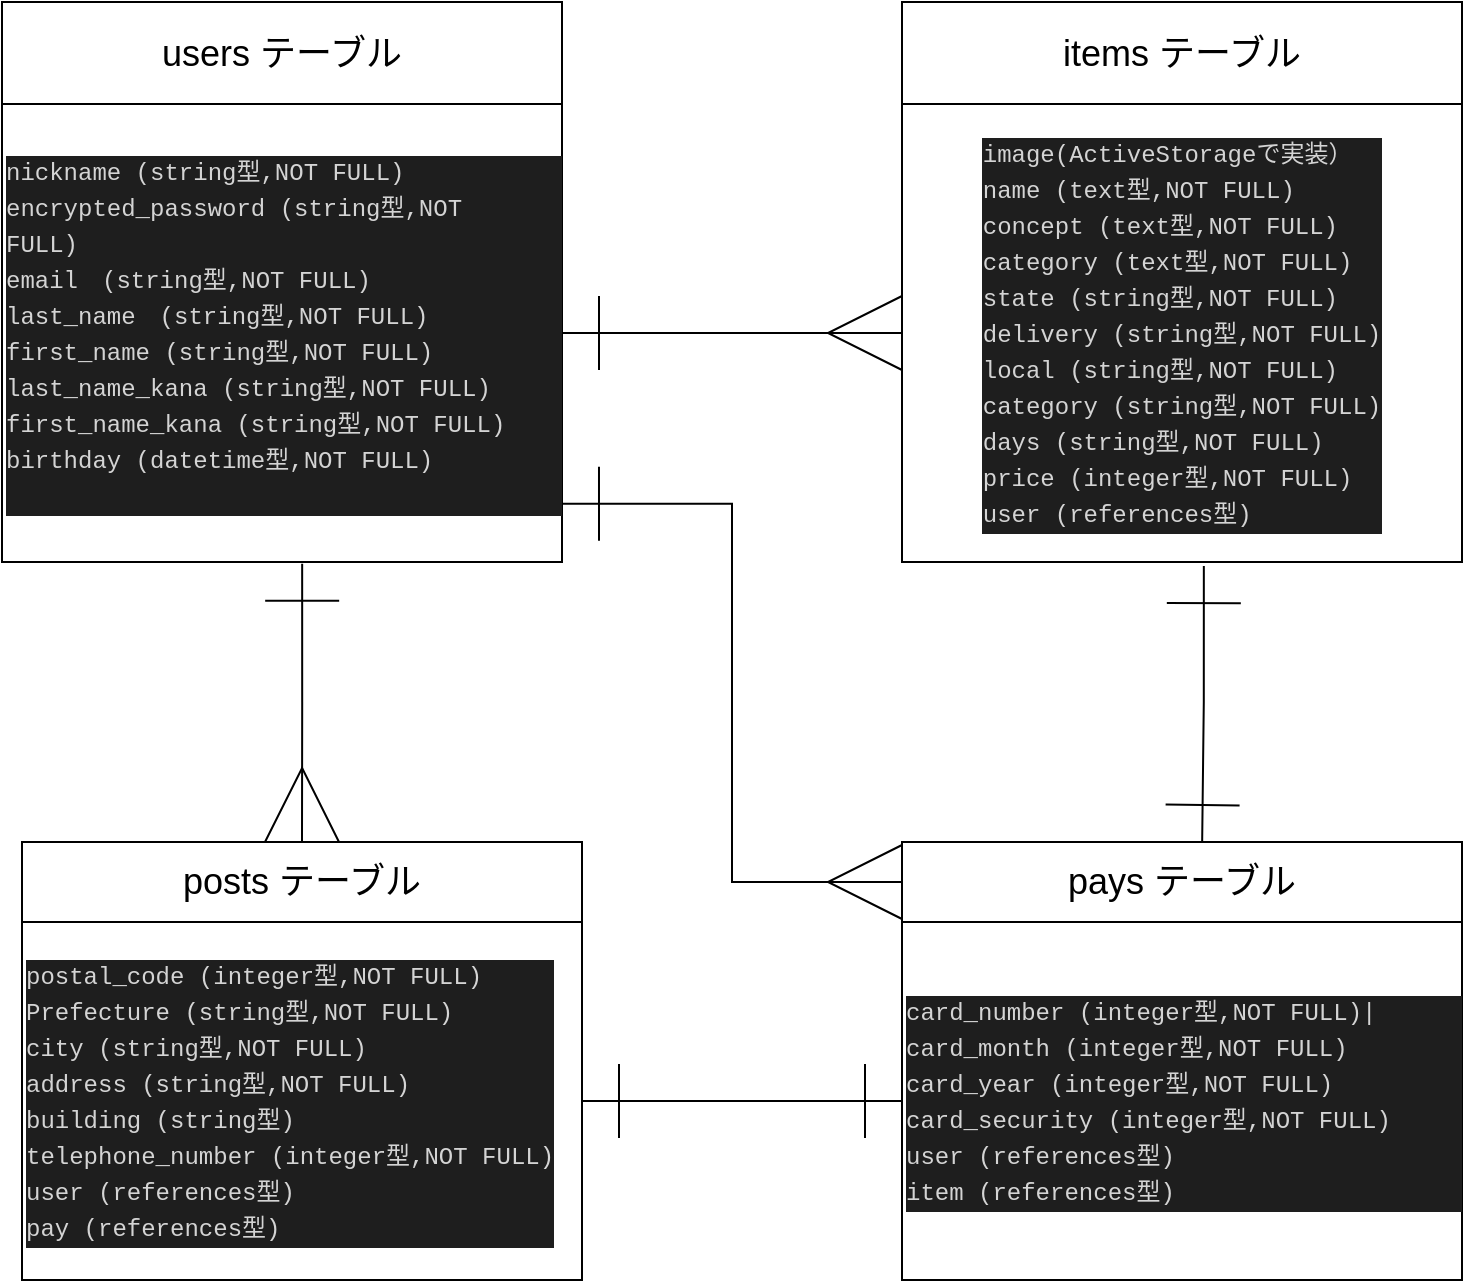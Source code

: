 <mxfile>
    <diagram id="t4SB8xGfmvNPdDlzMrRe" name="ページ1">
        <mxGraphModel dx="780" dy="520" grid="1" gridSize="10" guides="1" tooltips="1" connect="1" arrows="1" fold="1" page="1" pageScale="1" pageWidth="827" pageHeight="1169" math="0" shadow="0">
            <root>
                <mxCell id="0"/>
                <mxCell id="1" parent="0"/>
                <mxCell id="18" value="" style="shape=table;startSize=0;container=1;collapsible=0;childLayout=tableLayout;" vertex="1" parent="1">
                    <mxGeometry x="70" y="60" width="280" height="280" as="geometry"/>
                </mxCell>
                <mxCell id="19" value="" style="shape=partialRectangle;collapsible=0;dropTarget=0;pointerEvents=0;fillColor=none;top=0;left=0;bottom=0;right=0;points=[[0,0.5],[1,0.5]];portConstraint=eastwest;" vertex="1" parent="18">
                    <mxGeometry width="280" height="51" as="geometry"/>
                </mxCell>
                <mxCell id="20" value="&lt;font style=&quot;font-size: 18px&quot;&gt;users テーブル&lt;/font&gt;" style="shape=partialRectangle;html=1;whiteSpace=wrap;connectable=0;overflow=hidden;fillColor=none;top=0;left=0;bottom=0;right=0;" vertex="1" parent="19">
                    <mxGeometry width="280" height="51" as="geometry"/>
                </mxCell>
                <mxCell id="21" value="" style="shape=partialRectangle;collapsible=0;dropTarget=0;pointerEvents=0;fillColor=none;top=0;left=0;bottom=0;right=0;points=[[0,0.5],[1,0.5]];portConstraint=eastwest;" vertex="1" parent="18">
                    <mxGeometry y="51" width="280" height="229" as="geometry"/>
                </mxCell>
                <mxCell id="22" value="&lt;div style=&quot;color: rgb(212 , 212 , 212) ; background-color: rgb(30 , 30 , 30) ; font-family: &amp;#34;menlo&amp;#34; , &amp;#34;monaco&amp;#34; , &amp;#34;courier new&amp;#34; , monospace ; line-height: 18px&quot;&gt;&lt;div&gt;nickname (string型,NOT FULL)&lt;/div&gt;&lt;div&gt;encrypted_password (string型,NOT FULL)&amp;nbsp;&lt;/div&gt;&lt;div&gt;email　(string型,NOT FULL)&amp;nbsp;&lt;/div&gt;&lt;div&gt;last_name　(string型,NOT FULL)&lt;/div&gt;&lt;div&gt;first_name (string型,NOT FULL)&lt;/div&gt;&lt;div&gt;last_name_kana (string型,NOT FULL)&lt;/div&gt;&lt;div&gt;first_name_kana (string型,NOT FULL)&lt;/div&gt;&lt;div&gt;birthday (&lt;span style=&quot;font-family: &amp;#34;menlo&amp;#34; , &amp;#34;monaco&amp;#34; , &amp;#34;courier new&amp;#34; , monospace&quot;&gt;datetime&lt;/span&gt;型,NOT FULL)&lt;br&gt;&lt;/div&gt;&lt;br&gt;&lt;/div&gt;" style="shape=partialRectangle;html=1;whiteSpace=wrap;connectable=0;overflow=hidden;fillColor=none;top=0;left=0;bottom=0;right=0;align=left;" vertex="1" parent="21">
                    <mxGeometry width="280" height="229" as="geometry"/>
                </mxCell>
                <mxCell id="23" value="" style="shape=table;startSize=0;container=1;collapsible=0;childLayout=tableLayout;align=left;" vertex="1" parent="1">
                    <mxGeometry x="520" y="60" width="280" height="280" as="geometry"/>
                </mxCell>
                <mxCell id="24" value="" style="shape=partialRectangle;collapsible=0;dropTarget=0;pointerEvents=0;fillColor=none;top=0;left=0;bottom=0;right=0;points=[[0,0.5],[1,0.5]];portConstraint=eastwest;" vertex="1" parent="23">
                    <mxGeometry width="280" height="51" as="geometry"/>
                </mxCell>
                <mxCell id="25" value="&lt;font style=&quot;font-size: 18px&quot;&gt;items テーブル&lt;/font&gt;" style="shape=partialRectangle;html=1;whiteSpace=wrap;connectable=0;overflow=hidden;fillColor=none;top=0;left=0;bottom=0;right=0;" vertex="1" parent="24">
                    <mxGeometry width="280" height="51" as="geometry"/>
                </mxCell>
                <mxCell id="26" value="" style="shape=partialRectangle;collapsible=0;dropTarget=0;pointerEvents=0;fillColor=none;top=0;left=0;bottom=0;right=0;points=[[0,0.5],[1,0.5]];portConstraint=eastwest;" vertex="1" parent="23">
                    <mxGeometry y="51" width="280" height="229" as="geometry"/>
                </mxCell>
                <mxCell id="27" value="&lt;div style=&quot;color: rgb(212 , 212 , 212) ; background-color: rgb(30 , 30 , 30) ; font-family: &amp;#34;menlo&amp;#34; , &amp;#34;monaco&amp;#34; , &amp;#34;courier new&amp;#34; , monospace ; line-height: 18px&quot;&gt;&lt;div style=&quot;font-family: &amp;#34;menlo&amp;#34; , &amp;#34;monaco&amp;#34; , &amp;#34;courier new&amp;#34; , monospace ; line-height: 18px&quot;&gt;&lt;div style=&quot;font-family: &amp;#34;menlo&amp;#34; , &amp;#34;monaco&amp;#34; , &amp;#34;courier new&amp;#34; , monospace ; line-height: 18px&quot;&gt;&lt;div style=&quot;text-align: left&quot;&gt;image(ActiveStorageで実装）&lt;/div&gt;&lt;div style=&quot;text-align: left&quot;&gt;name (text型,NOT FULL)&lt;/div&gt;&lt;div style=&quot;text-align: left&quot;&gt;concept (text型,NOT FULL)&lt;/div&gt;&lt;div style=&quot;text-align: left&quot;&gt;category (text型,NOT FULL)&lt;/div&gt;&lt;div style=&quot;text-align: left&quot;&gt;state (string型,NOT FULL)&lt;/div&gt;&lt;div style=&quot;text-align: left&quot;&gt;delivery (string型,NOT FULL)&lt;/div&gt;&lt;div style=&quot;text-align: left&quot;&gt;local (string型,NOT FULL)&lt;/div&gt;&lt;div style=&quot;text-align: left&quot;&gt;category (string型,NOT FULL)&lt;/div&gt;&lt;div style=&quot;text-align: left&quot;&gt;days (string型,NOT FULL)&lt;/div&gt;&lt;div style=&quot;text-align: left&quot;&gt;price (integer型,NOT FULL)&lt;/div&gt;&lt;div style=&quot;text-align: left&quot;&gt;user (references型)&lt;br&gt;&lt;/div&gt;&lt;/div&gt;&lt;/div&gt;&lt;/div&gt;" style="shape=partialRectangle;html=1;whiteSpace=wrap;connectable=0;overflow=hidden;fillColor=none;top=0;left=0;bottom=0;right=0;" vertex="1" parent="26">
                    <mxGeometry width="280" height="229" as="geometry"/>
                </mxCell>
                <mxCell id="28" value="" style="shape=table;startSize=0;container=1;collapsible=0;childLayout=tableLayout;" vertex="1" parent="1">
                    <mxGeometry x="520" y="480" width="280" height="219" as="geometry"/>
                </mxCell>
                <mxCell id="29" value="" style="shape=partialRectangle;collapsible=0;dropTarget=0;pointerEvents=0;fillColor=none;top=0;left=0;bottom=0;right=0;points=[[0,0.5],[1,0.5]];portConstraint=eastwest;" vertex="1" parent="28">
                    <mxGeometry width="280" height="40" as="geometry"/>
                </mxCell>
                <mxCell id="30" value="&lt;font style=&quot;font-size: 18px&quot;&gt;pays テーブル&lt;/font&gt;" style="shape=partialRectangle;html=1;whiteSpace=wrap;connectable=0;overflow=hidden;fillColor=none;top=0;left=0;bottom=0;right=0;" vertex="1" parent="29">
                    <mxGeometry width="280" height="40" as="geometry"/>
                </mxCell>
                <mxCell id="31" value="" style="shape=partialRectangle;collapsible=0;dropTarget=0;pointerEvents=0;fillColor=none;top=0;left=0;bottom=0;right=0;points=[[0,0.5],[1,0.5]];portConstraint=eastwest;" vertex="1" parent="28">
                    <mxGeometry y="40" width="280" height="179" as="geometry"/>
                </mxCell>
                <mxCell id="32" value="&lt;div style=&quot;color: rgb(212 , 212 , 212) ; background-color: rgb(30 , 30 , 30) ; font-family: &amp;#34;menlo&amp;#34; , &amp;#34;monaco&amp;#34; , &amp;#34;courier new&amp;#34; , monospace ; line-height: 18px&quot;&gt;&lt;div style=&quot;font-family: &amp;#34;menlo&amp;#34; , &amp;#34;monaco&amp;#34; , &amp;#34;courier new&amp;#34; , monospace ; line-height: 18px&quot;&gt;&lt;div&gt;card_number (integer型,NOT FULL)| card_month (integer型,NOT FULL)&lt;/div&gt;&lt;div&gt;card_year (integer型,NOT FULL)&lt;/div&gt;&lt;div&gt;card_security (integer型,NOT FULL)&lt;/div&gt;&lt;div&gt;user (references型)&lt;/div&gt;&lt;div&gt;item (references型)&lt;/div&gt;&lt;/div&gt;&lt;/div&gt;" style="shape=partialRectangle;html=1;whiteSpace=wrap;connectable=0;overflow=hidden;fillColor=none;top=0;left=0;bottom=0;right=0;align=left;" vertex="1" parent="31">
                    <mxGeometry width="280" height="179" as="geometry"/>
                </mxCell>
                <mxCell id="33" value="" style="shape=table;startSize=0;container=1;collapsible=0;childLayout=tableLayout;" vertex="1" parent="1">
                    <mxGeometry x="80" y="480" width="280" height="219" as="geometry"/>
                </mxCell>
                <mxCell id="34" value="" style="shape=partialRectangle;collapsible=0;dropTarget=0;pointerEvents=0;fillColor=none;top=0;left=0;bottom=0;right=0;points=[[0,0.5],[1,0.5]];portConstraint=eastwest;" vertex="1" parent="33">
                    <mxGeometry width="280" height="40" as="geometry"/>
                </mxCell>
                <mxCell id="35" value="&lt;font style=&quot;font-size: 18px&quot;&gt;posts テーブル&lt;/font&gt;" style="shape=partialRectangle;html=1;whiteSpace=wrap;connectable=0;overflow=hidden;fillColor=none;top=0;left=0;bottom=0;right=0;" vertex="1" parent="34">
                    <mxGeometry width="280" height="40" as="geometry"/>
                </mxCell>
                <mxCell id="36" value="" style="shape=partialRectangle;collapsible=0;dropTarget=0;pointerEvents=0;fillColor=none;top=0;left=0;bottom=0;right=0;points=[[0,0.5],[1,0.5]];portConstraint=eastwest;" vertex="1" parent="33">
                    <mxGeometry y="40" width="280" height="179" as="geometry"/>
                </mxCell>
                <mxCell id="37" value="&lt;div style=&quot;color: rgb(212 , 212 , 212) ; background-color: rgb(30 , 30 , 30) ; font-family: &amp;#34;menlo&amp;#34; , &amp;#34;monaco&amp;#34; , &amp;#34;courier new&amp;#34; , monospace ; line-height: 18px&quot;&gt;&lt;div&gt;&lt;div&gt;postal_code (integer型,NOT FULL)&lt;/div&gt;&lt;div&gt;Prefecture (string型,NOT FULL)&amp;nbsp;&lt;/div&gt;&lt;div&gt;city (string型,NOT FULL)&lt;/div&gt;&lt;div&gt;address (string型,NOT FULL)&lt;/div&gt;&lt;div&gt;building (string型)&lt;/div&gt;&lt;div&gt;telephone_number (integer型,NOT FULL)&lt;/div&gt;&lt;div&gt;user (references型)&lt;/div&gt;&lt;div&gt;pay (references型)&lt;/div&gt;&lt;/div&gt;&lt;/div&gt;" style="shape=partialRectangle;html=1;whiteSpace=wrap;connectable=0;overflow=hidden;fillColor=none;top=0;left=0;bottom=0;right=0;align=left;" vertex="1" parent="36">
                    <mxGeometry width="280" height="179" as="geometry"/>
                </mxCell>
                <mxCell id="40" style="edgeStyle=orthogonalEdgeStyle;rounded=0;orthogonalLoop=1;jettySize=auto;html=1;exitX=1;exitY=0.5;exitDx=0;exitDy=0;entryX=0;entryY=0.5;entryDx=0;entryDy=0;endArrow=ERmany;endFill=0;align=left;horizontal=1;startArrow=ERone;startFill=0;strokeWidth=1;endSize=35;startSize=35;" edge="1" parent="1" source="21" target="26">
                    <mxGeometry relative="1" as="geometry"/>
                </mxCell>
                <mxCell id="42" style="edgeStyle=orthogonalEdgeStyle;rounded=0;orthogonalLoop=1;jettySize=auto;html=1;exitX=0.536;exitY=1.004;exitDx=0;exitDy=0;entryX=0.5;entryY=0;entryDx=0;entryDy=0;endArrow=ERmany;endFill=0;align=left;horizontal=1;startArrow=ERone;startFill=0;strokeWidth=1;endSize=35;startSize=35;entryPerimeter=0;exitPerimeter=0;" edge="1" parent="1" source="21" target="34">
                    <mxGeometry relative="1" as="geometry">
                        <mxPoint x="80" y="410" as="sourcePoint"/>
                        <mxPoint x="250" y="410" as="targetPoint"/>
                    </mxGeometry>
                </mxCell>
                <mxCell id="43" style="edgeStyle=orthogonalEdgeStyle;rounded=0;orthogonalLoop=1;jettySize=auto;html=1;exitX=0.539;exitY=1.009;exitDx=0;exitDy=0;entryX=0.536;entryY=0;entryDx=0;entryDy=0;endArrow=ERone;endFill=0;align=left;horizontal=1;startArrow=ERone;startFill=0;strokeWidth=1;endSize=35;startSize=35;entryPerimeter=0;exitPerimeter=0;" edge="1" parent="1" source="26" target="29">
                    <mxGeometry relative="1" as="geometry">
                        <mxPoint x="649.98" y="310.016" as="sourcePoint"/>
                        <mxPoint x="649.9" y="449.1" as="targetPoint"/>
                        <Array as="points">
                            <mxPoint x="671" y="410"/>
                        </Array>
                    </mxGeometry>
                </mxCell>
                <mxCell id="44" style="edgeStyle=orthogonalEdgeStyle;rounded=0;orthogonalLoop=1;jettySize=auto;html=1;exitX=1;exitY=0.5;exitDx=0;exitDy=0;entryX=0;entryY=0.5;entryDx=0;entryDy=0;endArrow=ERone;endFill=0;align=left;horizontal=1;startArrow=ERone;startFill=0;strokeWidth=1;endSize=35;startSize=35;" edge="1" parent="1" source="36" target="31">
                    <mxGeometry relative="1" as="geometry">
                        <mxPoint x="680.92" y="352.061" as="sourcePoint"/>
                        <mxPoint x="680.08" y="490" as="targetPoint"/>
                        <Array as="points">
                            <mxPoint x="480" y="610"/>
                            <mxPoint x="480" y="610"/>
                        </Array>
                    </mxGeometry>
                </mxCell>
                <mxCell id="45" style="edgeStyle=orthogonalEdgeStyle;rounded=0;orthogonalLoop=1;jettySize=auto;html=1;exitX=1;exitY=0.873;exitDx=0;exitDy=0;endArrow=ERmany;endFill=0;align=left;horizontal=1;startArrow=ERone;startFill=0;strokeWidth=1;endSize=35;startSize=35;exitPerimeter=0;" edge="1" parent="1" source="21" target="29">
                    <mxGeometry relative="1" as="geometry">
                        <mxPoint x="360" y="400" as="sourcePoint"/>
                        <mxPoint x="530" y="400" as="targetPoint"/>
                    </mxGeometry>
                </mxCell>
            </root>
        </mxGraphModel>
    </diagram>
</mxfile>